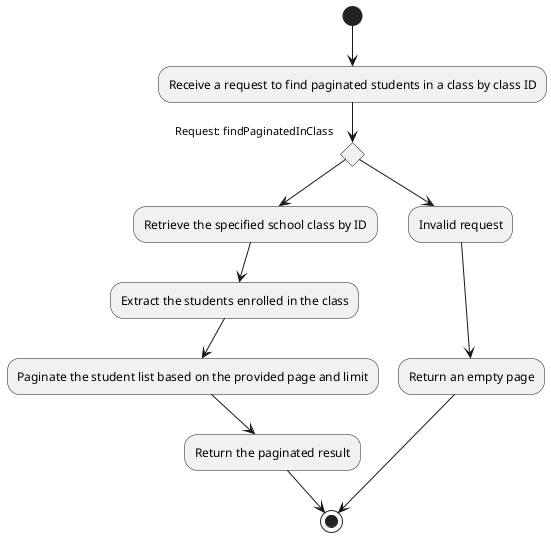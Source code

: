 @startuml

(*) --> "Receive a request to find paginated students in a class by class ID"

if "Request: findPaginatedInClass" then
    --> "Retrieve the specified school class by ID"
    --> "Extract the students enrolled in the class"
    --> "Paginate the student list based on the provided page and limit"
    --> "Return the paginated result"
    --> (*)
else
    --> "Invalid request"
    --> "Return an empty page"
    --> (*)
endif

@enduml

